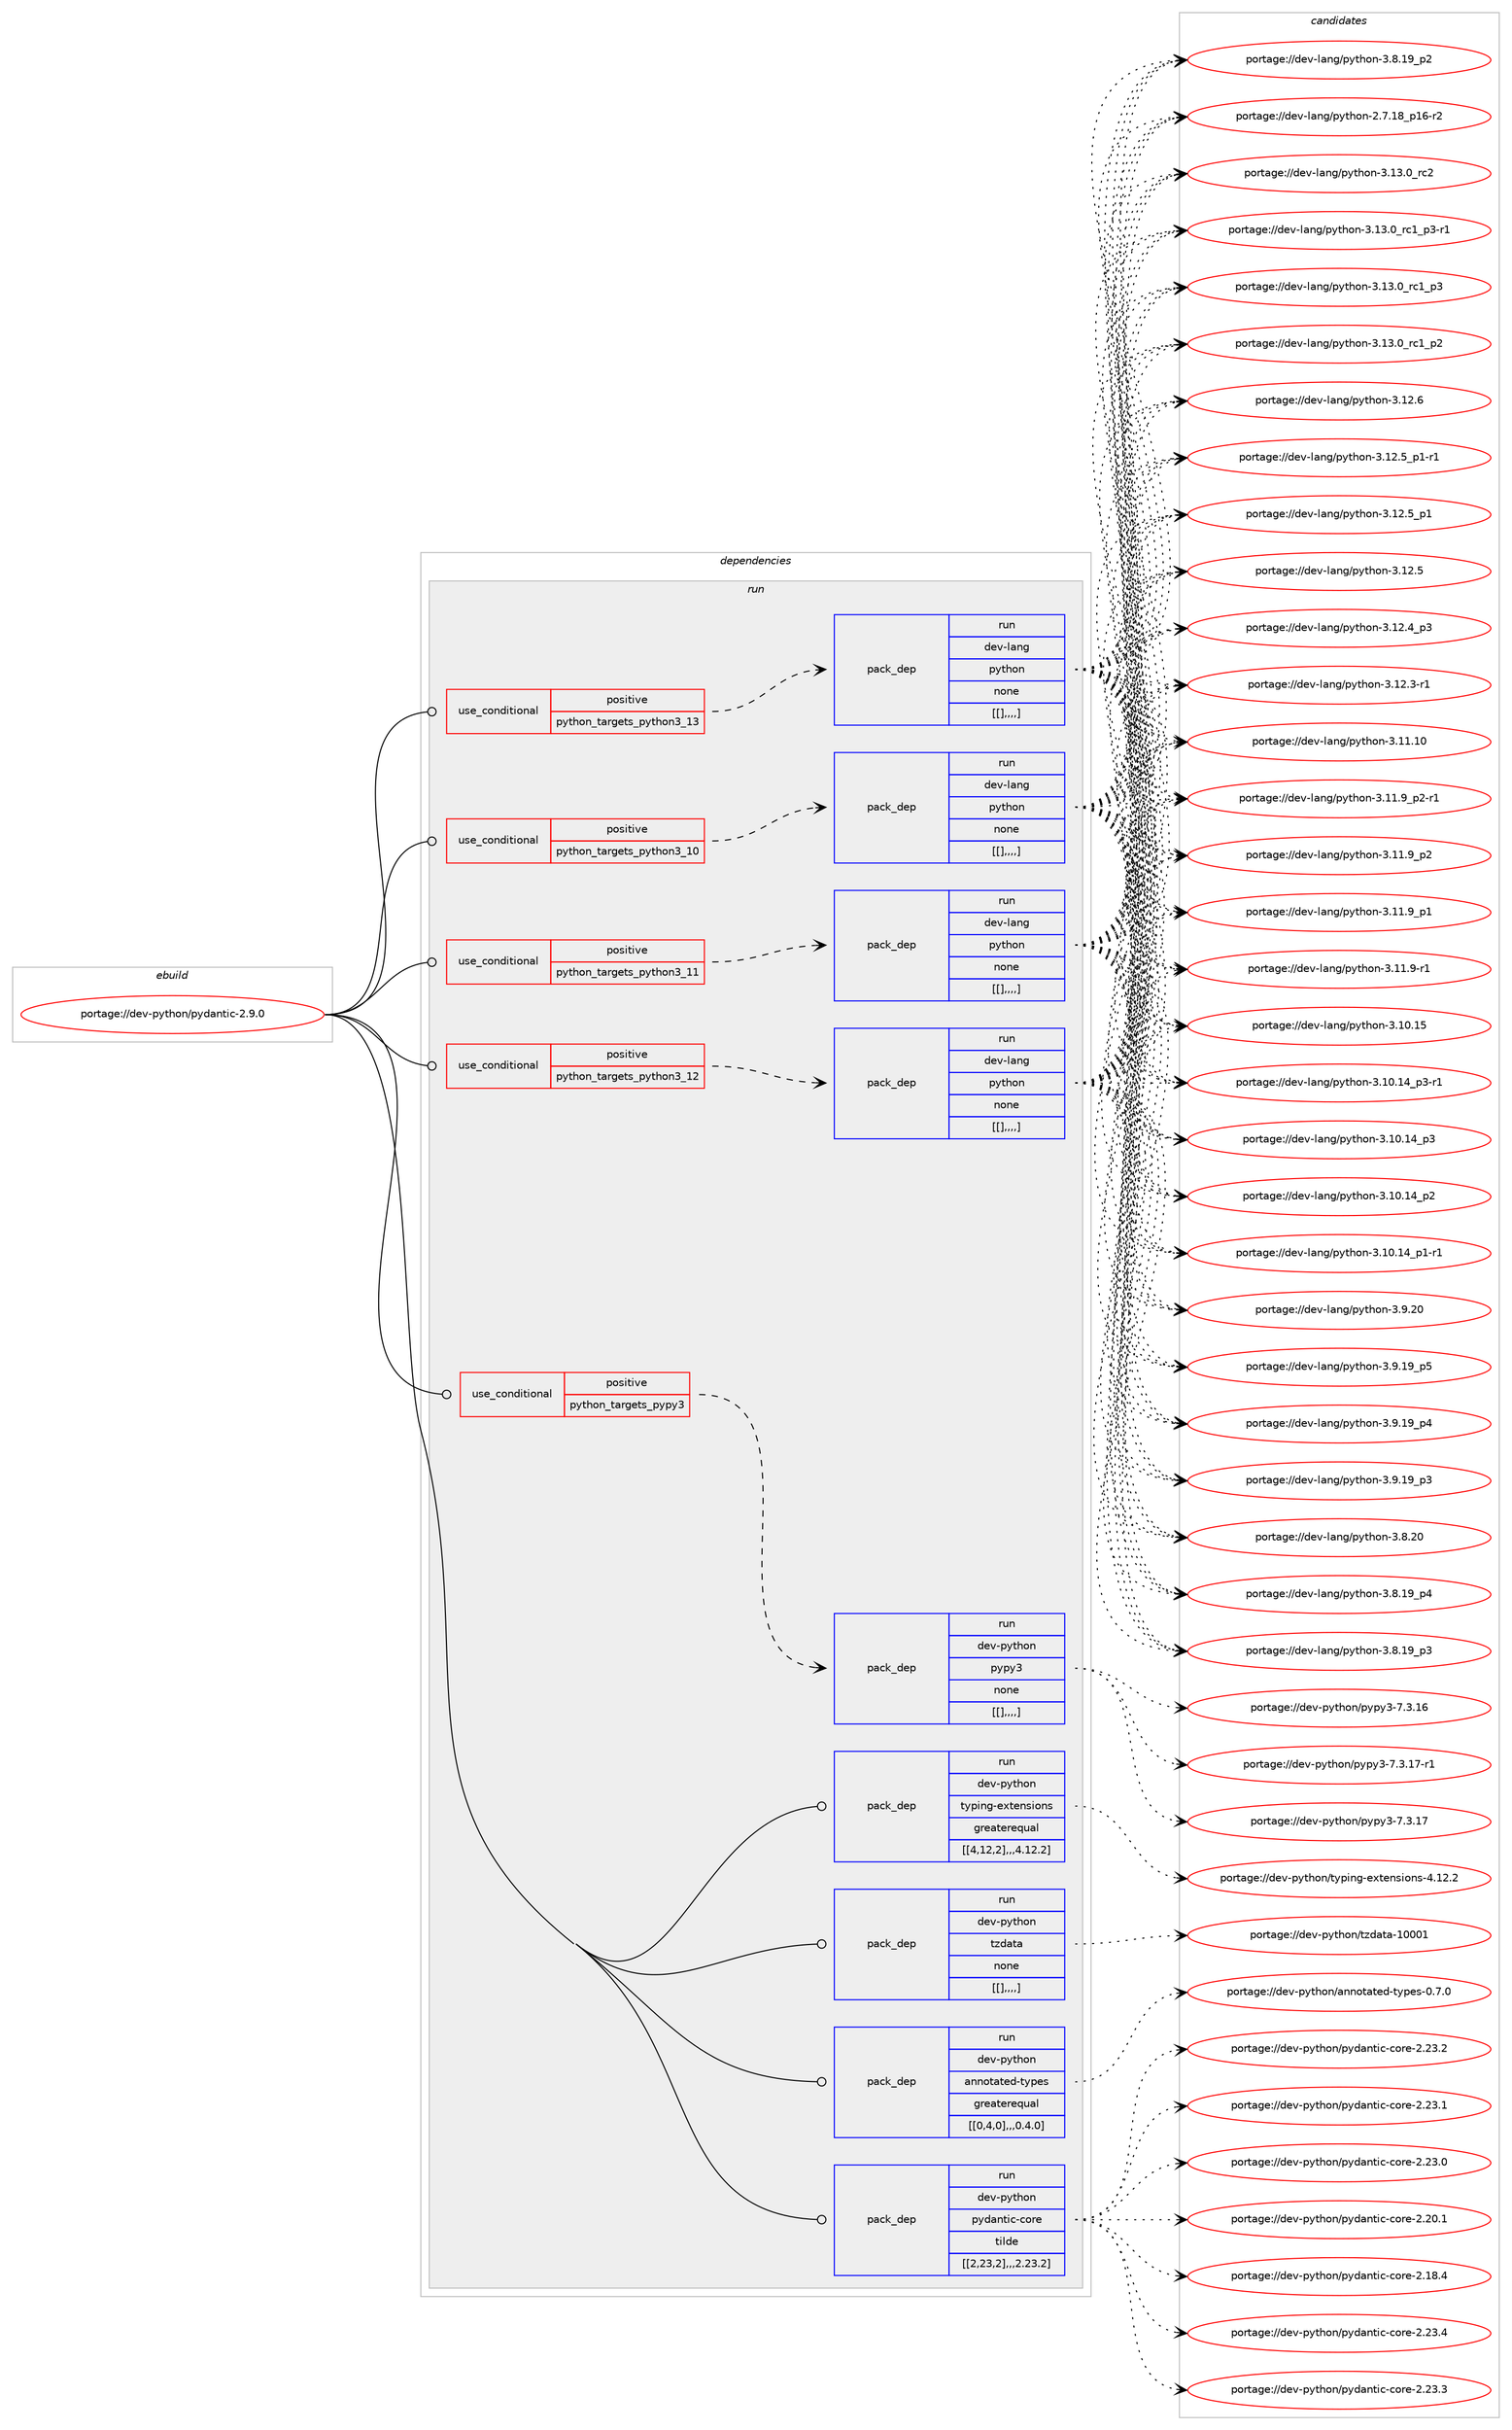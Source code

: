 digraph prolog {

# *************
# Graph options
# *************

newrank=true;
concentrate=true;
compound=true;
graph [rankdir=LR,fontname=Helvetica,fontsize=10,ranksep=1.5];#, ranksep=2.5, nodesep=0.2];
edge  [arrowhead=vee];
node  [fontname=Helvetica,fontsize=10];

# **********
# The ebuild
# **********

subgraph cluster_leftcol {
color=gray;
label=<<i>ebuild</i>>;
id [label="portage://dev-python/pydantic-2.9.0", color=red, width=4, href="../dev-python/pydantic-2.9.0.svg"];
}

# ****************
# The dependencies
# ****************

subgraph cluster_midcol {
color=gray;
label=<<i>dependencies</i>>;
subgraph cluster_compile {
fillcolor="#eeeeee";
style=filled;
label=<<i>compile</i>>;
}
subgraph cluster_compileandrun {
fillcolor="#eeeeee";
style=filled;
label=<<i>compile and run</i>>;
}
subgraph cluster_run {
fillcolor="#eeeeee";
style=filled;
label=<<i>run</i>>;
subgraph cond37562 {
dependency157698 [label=<<TABLE BORDER="0" CELLBORDER="1" CELLSPACING="0" CELLPADDING="4"><TR><TD ROWSPAN="3" CELLPADDING="10">use_conditional</TD></TR><TR><TD>positive</TD></TR><TR><TD>python_targets_pypy3</TD></TR></TABLE>>, shape=none, color=red];
subgraph pack118916 {
dependency157699 [label=<<TABLE BORDER="0" CELLBORDER="1" CELLSPACING="0" CELLPADDING="4" WIDTH="220"><TR><TD ROWSPAN="6" CELLPADDING="30">pack_dep</TD></TR><TR><TD WIDTH="110">run</TD></TR><TR><TD>dev-python</TD></TR><TR><TD>pypy3</TD></TR><TR><TD>none</TD></TR><TR><TD>[[],,,,]</TD></TR></TABLE>>, shape=none, color=blue];
}
dependency157698:e -> dependency157699:w [weight=20,style="dashed",arrowhead="vee"];
}
id:e -> dependency157698:w [weight=20,style="solid",arrowhead="odot"];
subgraph cond37563 {
dependency157700 [label=<<TABLE BORDER="0" CELLBORDER="1" CELLSPACING="0" CELLPADDING="4"><TR><TD ROWSPAN="3" CELLPADDING="10">use_conditional</TD></TR><TR><TD>positive</TD></TR><TR><TD>python_targets_python3_10</TD></TR></TABLE>>, shape=none, color=red];
subgraph pack118917 {
dependency157701 [label=<<TABLE BORDER="0" CELLBORDER="1" CELLSPACING="0" CELLPADDING="4" WIDTH="220"><TR><TD ROWSPAN="6" CELLPADDING="30">pack_dep</TD></TR><TR><TD WIDTH="110">run</TD></TR><TR><TD>dev-lang</TD></TR><TR><TD>python</TD></TR><TR><TD>none</TD></TR><TR><TD>[[],,,,]</TD></TR></TABLE>>, shape=none, color=blue];
}
dependency157700:e -> dependency157701:w [weight=20,style="dashed",arrowhead="vee"];
}
id:e -> dependency157700:w [weight=20,style="solid",arrowhead="odot"];
subgraph cond37564 {
dependency157702 [label=<<TABLE BORDER="0" CELLBORDER="1" CELLSPACING="0" CELLPADDING="4"><TR><TD ROWSPAN="3" CELLPADDING="10">use_conditional</TD></TR><TR><TD>positive</TD></TR><TR><TD>python_targets_python3_11</TD></TR></TABLE>>, shape=none, color=red];
subgraph pack118918 {
dependency157703 [label=<<TABLE BORDER="0" CELLBORDER="1" CELLSPACING="0" CELLPADDING="4" WIDTH="220"><TR><TD ROWSPAN="6" CELLPADDING="30">pack_dep</TD></TR><TR><TD WIDTH="110">run</TD></TR><TR><TD>dev-lang</TD></TR><TR><TD>python</TD></TR><TR><TD>none</TD></TR><TR><TD>[[],,,,]</TD></TR></TABLE>>, shape=none, color=blue];
}
dependency157702:e -> dependency157703:w [weight=20,style="dashed",arrowhead="vee"];
}
id:e -> dependency157702:w [weight=20,style="solid",arrowhead="odot"];
subgraph cond37565 {
dependency157704 [label=<<TABLE BORDER="0" CELLBORDER="1" CELLSPACING="0" CELLPADDING="4"><TR><TD ROWSPAN="3" CELLPADDING="10">use_conditional</TD></TR><TR><TD>positive</TD></TR><TR><TD>python_targets_python3_12</TD></TR></TABLE>>, shape=none, color=red];
subgraph pack118919 {
dependency157705 [label=<<TABLE BORDER="0" CELLBORDER="1" CELLSPACING="0" CELLPADDING="4" WIDTH="220"><TR><TD ROWSPAN="6" CELLPADDING="30">pack_dep</TD></TR><TR><TD WIDTH="110">run</TD></TR><TR><TD>dev-lang</TD></TR><TR><TD>python</TD></TR><TR><TD>none</TD></TR><TR><TD>[[],,,,]</TD></TR></TABLE>>, shape=none, color=blue];
}
dependency157704:e -> dependency157705:w [weight=20,style="dashed",arrowhead="vee"];
}
id:e -> dependency157704:w [weight=20,style="solid",arrowhead="odot"];
subgraph cond37566 {
dependency157706 [label=<<TABLE BORDER="0" CELLBORDER="1" CELLSPACING="0" CELLPADDING="4"><TR><TD ROWSPAN="3" CELLPADDING="10">use_conditional</TD></TR><TR><TD>positive</TD></TR><TR><TD>python_targets_python3_13</TD></TR></TABLE>>, shape=none, color=red];
subgraph pack118920 {
dependency157707 [label=<<TABLE BORDER="0" CELLBORDER="1" CELLSPACING="0" CELLPADDING="4" WIDTH="220"><TR><TD ROWSPAN="6" CELLPADDING="30">pack_dep</TD></TR><TR><TD WIDTH="110">run</TD></TR><TR><TD>dev-lang</TD></TR><TR><TD>python</TD></TR><TR><TD>none</TD></TR><TR><TD>[[],,,,]</TD></TR></TABLE>>, shape=none, color=blue];
}
dependency157706:e -> dependency157707:w [weight=20,style="dashed",arrowhead="vee"];
}
id:e -> dependency157706:w [weight=20,style="solid",arrowhead="odot"];
subgraph pack118921 {
dependency157708 [label=<<TABLE BORDER="0" CELLBORDER="1" CELLSPACING="0" CELLPADDING="4" WIDTH="220"><TR><TD ROWSPAN="6" CELLPADDING="30">pack_dep</TD></TR><TR><TD WIDTH="110">run</TD></TR><TR><TD>dev-python</TD></TR><TR><TD>annotated-types</TD></TR><TR><TD>greaterequal</TD></TR><TR><TD>[[0,4,0],,,0.4.0]</TD></TR></TABLE>>, shape=none, color=blue];
}
id:e -> dependency157708:w [weight=20,style="solid",arrowhead="odot"];
subgraph pack118922 {
dependency157709 [label=<<TABLE BORDER="0" CELLBORDER="1" CELLSPACING="0" CELLPADDING="4" WIDTH="220"><TR><TD ROWSPAN="6" CELLPADDING="30">pack_dep</TD></TR><TR><TD WIDTH="110">run</TD></TR><TR><TD>dev-python</TD></TR><TR><TD>pydantic-core</TD></TR><TR><TD>tilde</TD></TR><TR><TD>[[2,23,2],,,2.23.2]</TD></TR></TABLE>>, shape=none, color=blue];
}
id:e -> dependency157709:w [weight=20,style="solid",arrowhead="odot"];
subgraph pack118923 {
dependency157710 [label=<<TABLE BORDER="0" CELLBORDER="1" CELLSPACING="0" CELLPADDING="4" WIDTH="220"><TR><TD ROWSPAN="6" CELLPADDING="30">pack_dep</TD></TR><TR><TD WIDTH="110">run</TD></TR><TR><TD>dev-python</TD></TR><TR><TD>typing-extensions</TD></TR><TR><TD>greaterequal</TD></TR><TR><TD>[[4,12,2],,,4.12.2]</TD></TR></TABLE>>, shape=none, color=blue];
}
id:e -> dependency157710:w [weight=20,style="solid",arrowhead="odot"];
subgraph pack118924 {
dependency157711 [label=<<TABLE BORDER="0" CELLBORDER="1" CELLSPACING="0" CELLPADDING="4" WIDTH="220"><TR><TD ROWSPAN="6" CELLPADDING="30">pack_dep</TD></TR><TR><TD WIDTH="110">run</TD></TR><TR><TD>dev-python</TD></TR><TR><TD>tzdata</TD></TR><TR><TD>none</TD></TR><TR><TD>[[],,,,]</TD></TR></TABLE>>, shape=none, color=blue];
}
id:e -> dependency157711:w [weight=20,style="solid",arrowhead="odot"];
}
}

# **************
# The candidates
# **************

subgraph cluster_choices {
rank=same;
color=gray;
label=<<i>candidates</i>>;

subgraph choice118916 {
color=black;
nodesep=1;
choice100101118451121211161041111104711212111212151455546514649554511449 [label="portage://dev-python/pypy3-7.3.17-r1", color=red, width=4,href="../dev-python/pypy3-7.3.17-r1.svg"];
choice10010111845112121116104111110471121211121215145554651464955 [label="portage://dev-python/pypy3-7.3.17", color=red, width=4,href="../dev-python/pypy3-7.3.17.svg"];
choice10010111845112121116104111110471121211121215145554651464954 [label="portage://dev-python/pypy3-7.3.16", color=red, width=4,href="../dev-python/pypy3-7.3.16.svg"];
dependency157699:e -> choice100101118451121211161041111104711212111212151455546514649554511449:w [style=dotted,weight="100"];
dependency157699:e -> choice10010111845112121116104111110471121211121215145554651464955:w [style=dotted,weight="100"];
dependency157699:e -> choice10010111845112121116104111110471121211121215145554651464954:w [style=dotted,weight="100"];
}
subgraph choice118917 {
color=black;
nodesep=1;
choice10010111845108971101034711212111610411111045514649514648951149950 [label="portage://dev-lang/python-3.13.0_rc2", color=red, width=4,href="../dev-lang/python-3.13.0_rc2.svg"];
choice1001011184510897110103471121211161041111104551464951464895114994995112514511449 [label="portage://dev-lang/python-3.13.0_rc1_p3-r1", color=red, width=4,href="../dev-lang/python-3.13.0_rc1_p3-r1.svg"];
choice100101118451089711010347112121116104111110455146495146489511499499511251 [label="portage://dev-lang/python-3.13.0_rc1_p3", color=red, width=4,href="../dev-lang/python-3.13.0_rc1_p3.svg"];
choice100101118451089711010347112121116104111110455146495146489511499499511250 [label="portage://dev-lang/python-3.13.0_rc1_p2", color=red, width=4,href="../dev-lang/python-3.13.0_rc1_p2.svg"];
choice10010111845108971101034711212111610411111045514649504654 [label="portage://dev-lang/python-3.12.6", color=red, width=4,href="../dev-lang/python-3.12.6.svg"];
choice1001011184510897110103471121211161041111104551464950465395112494511449 [label="portage://dev-lang/python-3.12.5_p1-r1", color=red, width=4,href="../dev-lang/python-3.12.5_p1-r1.svg"];
choice100101118451089711010347112121116104111110455146495046539511249 [label="portage://dev-lang/python-3.12.5_p1", color=red, width=4,href="../dev-lang/python-3.12.5_p1.svg"];
choice10010111845108971101034711212111610411111045514649504653 [label="portage://dev-lang/python-3.12.5", color=red, width=4,href="../dev-lang/python-3.12.5.svg"];
choice100101118451089711010347112121116104111110455146495046529511251 [label="portage://dev-lang/python-3.12.4_p3", color=red, width=4,href="../dev-lang/python-3.12.4_p3.svg"];
choice100101118451089711010347112121116104111110455146495046514511449 [label="portage://dev-lang/python-3.12.3-r1", color=red, width=4,href="../dev-lang/python-3.12.3-r1.svg"];
choice1001011184510897110103471121211161041111104551464949464948 [label="portage://dev-lang/python-3.11.10", color=red, width=4,href="../dev-lang/python-3.11.10.svg"];
choice1001011184510897110103471121211161041111104551464949465795112504511449 [label="portage://dev-lang/python-3.11.9_p2-r1", color=red, width=4,href="../dev-lang/python-3.11.9_p2-r1.svg"];
choice100101118451089711010347112121116104111110455146494946579511250 [label="portage://dev-lang/python-3.11.9_p2", color=red, width=4,href="../dev-lang/python-3.11.9_p2.svg"];
choice100101118451089711010347112121116104111110455146494946579511249 [label="portage://dev-lang/python-3.11.9_p1", color=red, width=4,href="../dev-lang/python-3.11.9_p1.svg"];
choice100101118451089711010347112121116104111110455146494946574511449 [label="portage://dev-lang/python-3.11.9-r1", color=red, width=4,href="../dev-lang/python-3.11.9-r1.svg"];
choice1001011184510897110103471121211161041111104551464948464953 [label="portage://dev-lang/python-3.10.15", color=red, width=4,href="../dev-lang/python-3.10.15.svg"];
choice100101118451089711010347112121116104111110455146494846495295112514511449 [label="portage://dev-lang/python-3.10.14_p3-r1", color=red, width=4,href="../dev-lang/python-3.10.14_p3-r1.svg"];
choice10010111845108971101034711212111610411111045514649484649529511251 [label="portage://dev-lang/python-3.10.14_p3", color=red, width=4,href="../dev-lang/python-3.10.14_p3.svg"];
choice10010111845108971101034711212111610411111045514649484649529511250 [label="portage://dev-lang/python-3.10.14_p2", color=red, width=4,href="../dev-lang/python-3.10.14_p2.svg"];
choice100101118451089711010347112121116104111110455146494846495295112494511449 [label="portage://dev-lang/python-3.10.14_p1-r1", color=red, width=4,href="../dev-lang/python-3.10.14_p1-r1.svg"];
choice10010111845108971101034711212111610411111045514657465048 [label="portage://dev-lang/python-3.9.20", color=red, width=4,href="../dev-lang/python-3.9.20.svg"];
choice100101118451089711010347112121116104111110455146574649579511253 [label="portage://dev-lang/python-3.9.19_p5", color=red, width=4,href="../dev-lang/python-3.9.19_p5.svg"];
choice100101118451089711010347112121116104111110455146574649579511252 [label="portage://dev-lang/python-3.9.19_p4", color=red, width=4,href="../dev-lang/python-3.9.19_p4.svg"];
choice100101118451089711010347112121116104111110455146574649579511251 [label="portage://dev-lang/python-3.9.19_p3", color=red, width=4,href="../dev-lang/python-3.9.19_p3.svg"];
choice10010111845108971101034711212111610411111045514656465048 [label="portage://dev-lang/python-3.8.20", color=red, width=4,href="../dev-lang/python-3.8.20.svg"];
choice100101118451089711010347112121116104111110455146564649579511252 [label="portage://dev-lang/python-3.8.19_p4", color=red, width=4,href="../dev-lang/python-3.8.19_p4.svg"];
choice100101118451089711010347112121116104111110455146564649579511251 [label="portage://dev-lang/python-3.8.19_p3", color=red, width=4,href="../dev-lang/python-3.8.19_p3.svg"];
choice100101118451089711010347112121116104111110455146564649579511250 [label="portage://dev-lang/python-3.8.19_p2", color=red, width=4,href="../dev-lang/python-3.8.19_p2.svg"];
choice100101118451089711010347112121116104111110455046554649569511249544511450 [label="portage://dev-lang/python-2.7.18_p16-r2", color=red, width=4,href="../dev-lang/python-2.7.18_p16-r2.svg"];
dependency157701:e -> choice10010111845108971101034711212111610411111045514649514648951149950:w [style=dotted,weight="100"];
dependency157701:e -> choice1001011184510897110103471121211161041111104551464951464895114994995112514511449:w [style=dotted,weight="100"];
dependency157701:e -> choice100101118451089711010347112121116104111110455146495146489511499499511251:w [style=dotted,weight="100"];
dependency157701:e -> choice100101118451089711010347112121116104111110455146495146489511499499511250:w [style=dotted,weight="100"];
dependency157701:e -> choice10010111845108971101034711212111610411111045514649504654:w [style=dotted,weight="100"];
dependency157701:e -> choice1001011184510897110103471121211161041111104551464950465395112494511449:w [style=dotted,weight="100"];
dependency157701:e -> choice100101118451089711010347112121116104111110455146495046539511249:w [style=dotted,weight="100"];
dependency157701:e -> choice10010111845108971101034711212111610411111045514649504653:w [style=dotted,weight="100"];
dependency157701:e -> choice100101118451089711010347112121116104111110455146495046529511251:w [style=dotted,weight="100"];
dependency157701:e -> choice100101118451089711010347112121116104111110455146495046514511449:w [style=dotted,weight="100"];
dependency157701:e -> choice1001011184510897110103471121211161041111104551464949464948:w [style=dotted,weight="100"];
dependency157701:e -> choice1001011184510897110103471121211161041111104551464949465795112504511449:w [style=dotted,weight="100"];
dependency157701:e -> choice100101118451089711010347112121116104111110455146494946579511250:w [style=dotted,weight="100"];
dependency157701:e -> choice100101118451089711010347112121116104111110455146494946579511249:w [style=dotted,weight="100"];
dependency157701:e -> choice100101118451089711010347112121116104111110455146494946574511449:w [style=dotted,weight="100"];
dependency157701:e -> choice1001011184510897110103471121211161041111104551464948464953:w [style=dotted,weight="100"];
dependency157701:e -> choice100101118451089711010347112121116104111110455146494846495295112514511449:w [style=dotted,weight="100"];
dependency157701:e -> choice10010111845108971101034711212111610411111045514649484649529511251:w [style=dotted,weight="100"];
dependency157701:e -> choice10010111845108971101034711212111610411111045514649484649529511250:w [style=dotted,weight="100"];
dependency157701:e -> choice100101118451089711010347112121116104111110455146494846495295112494511449:w [style=dotted,weight="100"];
dependency157701:e -> choice10010111845108971101034711212111610411111045514657465048:w [style=dotted,weight="100"];
dependency157701:e -> choice100101118451089711010347112121116104111110455146574649579511253:w [style=dotted,weight="100"];
dependency157701:e -> choice100101118451089711010347112121116104111110455146574649579511252:w [style=dotted,weight="100"];
dependency157701:e -> choice100101118451089711010347112121116104111110455146574649579511251:w [style=dotted,weight="100"];
dependency157701:e -> choice10010111845108971101034711212111610411111045514656465048:w [style=dotted,weight="100"];
dependency157701:e -> choice100101118451089711010347112121116104111110455146564649579511252:w [style=dotted,weight="100"];
dependency157701:e -> choice100101118451089711010347112121116104111110455146564649579511251:w [style=dotted,weight="100"];
dependency157701:e -> choice100101118451089711010347112121116104111110455146564649579511250:w [style=dotted,weight="100"];
dependency157701:e -> choice100101118451089711010347112121116104111110455046554649569511249544511450:w [style=dotted,weight="100"];
}
subgraph choice118918 {
color=black;
nodesep=1;
choice10010111845108971101034711212111610411111045514649514648951149950 [label="portage://dev-lang/python-3.13.0_rc2", color=red, width=4,href="../dev-lang/python-3.13.0_rc2.svg"];
choice1001011184510897110103471121211161041111104551464951464895114994995112514511449 [label="portage://dev-lang/python-3.13.0_rc1_p3-r1", color=red, width=4,href="../dev-lang/python-3.13.0_rc1_p3-r1.svg"];
choice100101118451089711010347112121116104111110455146495146489511499499511251 [label="portage://dev-lang/python-3.13.0_rc1_p3", color=red, width=4,href="../dev-lang/python-3.13.0_rc1_p3.svg"];
choice100101118451089711010347112121116104111110455146495146489511499499511250 [label="portage://dev-lang/python-3.13.0_rc1_p2", color=red, width=4,href="../dev-lang/python-3.13.0_rc1_p2.svg"];
choice10010111845108971101034711212111610411111045514649504654 [label="portage://dev-lang/python-3.12.6", color=red, width=4,href="../dev-lang/python-3.12.6.svg"];
choice1001011184510897110103471121211161041111104551464950465395112494511449 [label="portage://dev-lang/python-3.12.5_p1-r1", color=red, width=4,href="../dev-lang/python-3.12.5_p1-r1.svg"];
choice100101118451089711010347112121116104111110455146495046539511249 [label="portage://dev-lang/python-3.12.5_p1", color=red, width=4,href="../dev-lang/python-3.12.5_p1.svg"];
choice10010111845108971101034711212111610411111045514649504653 [label="portage://dev-lang/python-3.12.5", color=red, width=4,href="../dev-lang/python-3.12.5.svg"];
choice100101118451089711010347112121116104111110455146495046529511251 [label="portage://dev-lang/python-3.12.4_p3", color=red, width=4,href="../dev-lang/python-3.12.4_p3.svg"];
choice100101118451089711010347112121116104111110455146495046514511449 [label="portage://dev-lang/python-3.12.3-r1", color=red, width=4,href="../dev-lang/python-3.12.3-r1.svg"];
choice1001011184510897110103471121211161041111104551464949464948 [label="portage://dev-lang/python-3.11.10", color=red, width=4,href="../dev-lang/python-3.11.10.svg"];
choice1001011184510897110103471121211161041111104551464949465795112504511449 [label="portage://dev-lang/python-3.11.9_p2-r1", color=red, width=4,href="../dev-lang/python-3.11.9_p2-r1.svg"];
choice100101118451089711010347112121116104111110455146494946579511250 [label="portage://dev-lang/python-3.11.9_p2", color=red, width=4,href="../dev-lang/python-3.11.9_p2.svg"];
choice100101118451089711010347112121116104111110455146494946579511249 [label="portage://dev-lang/python-3.11.9_p1", color=red, width=4,href="../dev-lang/python-3.11.9_p1.svg"];
choice100101118451089711010347112121116104111110455146494946574511449 [label="portage://dev-lang/python-3.11.9-r1", color=red, width=4,href="../dev-lang/python-3.11.9-r1.svg"];
choice1001011184510897110103471121211161041111104551464948464953 [label="portage://dev-lang/python-3.10.15", color=red, width=4,href="../dev-lang/python-3.10.15.svg"];
choice100101118451089711010347112121116104111110455146494846495295112514511449 [label="portage://dev-lang/python-3.10.14_p3-r1", color=red, width=4,href="../dev-lang/python-3.10.14_p3-r1.svg"];
choice10010111845108971101034711212111610411111045514649484649529511251 [label="portage://dev-lang/python-3.10.14_p3", color=red, width=4,href="../dev-lang/python-3.10.14_p3.svg"];
choice10010111845108971101034711212111610411111045514649484649529511250 [label="portage://dev-lang/python-3.10.14_p2", color=red, width=4,href="../dev-lang/python-3.10.14_p2.svg"];
choice100101118451089711010347112121116104111110455146494846495295112494511449 [label="portage://dev-lang/python-3.10.14_p1-r1", color=red, width=4,href="../dev-lang/python-3.10.14_p1-r1.svg"];
choice10010111845108971101034711212111610411111045514657465048 [label="portage://dev-lang/python-3.9.20", color=red, width=4,href="../dev-lang/python-3.9.20.svg"];
choice100101118451089711010347112121116104111110455146574649579511253 [label="portage://dev-lang/python-3.9.19_p5", color=red, width=4,href="../dev-lang/python-3.9.19_p5.svg"];
choice100101118451089711010347112121116104111110455146574649579511252 [label="portage://dev-lang/python-3.9.19_p4", color=red, width=4,href="../dev-lang/python-3.9.19_p4.svg"];
choice100101118451089711010347112121116104111110455146574649579511251 [label="portage://dev-lang/python-3.9.19_p3", color=red, width=4,href="../dev-lang/python-3.9.19_p3.svg"];
choice10010111845108971101034711212111610411111045514656465048 [label="portage://dev-lang/python-3.8.20", color=red, width=4,href="../dev-lang/python-3.8.20.svg"];
choice100101118451089711010347112121116104111110455146564649579511252 [label="portage://dev-lang/python-3.8.19_p4", color=red, width=4,href="../dev-lang/python-3.8.19_p4.svg"];
choice100101118451089711010347112121116104111110455146564649579511251 [label="portage://dev-lang/python-3.8.19_p3", color=red, width=4,href="../dev-lang/python-3.8.19_p3.svg"];
choice100101118451089711010347112121116104111110455146564649579511250 [label="portage://dev-lang/python-3.8.19_p2", color=red, width=4,href="../dev-lang/python-3.8.19_p2.svg"];
choice100101118451089711010347112121116104111110455046554649569511249544511450 [label="portage://dev-lang/python-2.7.18_p16-r2", color=red, width=4,href="../dev-lang/python-2.7.18_p16-r2.svg"];
dependency157703:e -> choice10010111845108971101034711212111610411111045514649514648951149950:w [style=dotted,weight="100"];
dependency157703:e -> choice1001011184510897110103471121211161041111104551464951464895114994995112514511449:w [style=dotted,weight="100"];
dependency157703:e -> choice100101118451089711010347112121116104111110455146495146489511499499511251:w [style=dotted,weight="100"];
dependency157703:e -> choice100101118451089711010347112121116104111110455146495146489511499499511250:w [style=dotted,weight="100"];
dependency157703:e -> choice10010111845108971101034711212111610411111045514649504654:w [style=dotted,weight="100"];
dependency157703:e -> choice1001011184510897110103471121211161041111104551464950465395112494511449:w [style=dotted,weight="100"];
dependency157703:e -> choice100101118451089711010347112121116104111110455146495046539511249:w [style=dotted,weight="100"];
dependency157703:e -> choice10010111845108971101034711212111610411111045514649504653:w [style=dotted,weight="100"];
dependency157703:e -> choice100101118451089711010347112121116104111110455146495046529511251:w [style=dotted,weight="100"];
dependency157703:e -> choice100101118451089711010347112121116104111110455146495046514511449:w [style=dotted,weight="100"];
dependency157703:e -> choice1001011184510897110103471121211161041111104551464949464948:w [style=dotted,weight="100"];
dependency157703:e -> choice1001011184510897110103471121211161041111104551464949465795112504511449:w [style=dotted,weight="100"];
dependency157703:e -> choice100101118451089711010347112121116104111110455146494946579511250:w [style=dotted,weight="100"];
dependency157703:e -> choice100101118451089711010347112121116104111110455146494946579511249:w [style=dotted,weight="100"];
dependency157703:e -> choice100101118451089711010347112121116104111110455146494946574511449:w [style=dotted,weight="100"];
dependency157703:e -> choice1001011184510897110103471121211161041111104551464948464953:w [style=dotted,weight="100"];
dependency157703:e -> choice100101118451089711010347112121116104111110455146494846495295112514511449:w [style=dotted,weight="100"];
dependency157703:e -> choice10010111845108971101034711212111610411111045514649484649529511251:w [style=dotted,weight="100"];
dependency157703:e -> choice10010111845108971101034711212111610411111045514649484649529511250:w [style=dotted,weight="100"];
dependency157703:e -> choice100101118451089711010347112121116104111110455146494846495295112494511449:w [style=dotted,weight="100"];
dependency157703:e -> choice10010111845108971101034711212111610411111045514657465048:w [style=dotted,weight="100"];
dependency157703:e -> choice100101118451089711010347112121116104111110455146574649579511253:w [style=dotted,weight="100"];
dependency157703:e -> choice100101118451089711010347112121116104111110455146574649579511252:w [style=dotted,weight="100"];
dependency157703:e -> choice100101118451089711010347112121116104111110455146574649579511251:w [style=dotted,weight="100"];
dependency157703:e -> choice10010111845108971101034711212111610411111045514656465048:w [style=dotted,weight="100"];
dependency157703:e -> choice100101118451089711010347112121116104111110455146564649579511252:w [style=dotted,weight="100"];
dependency157703:e -> choice100101118451089711010347112121116104111110455146564649579511251:w [style=dotted,weight="100"];
dependency157703:e -> choice100101118451089711010347112121116104111110455146564649579511250:w [style=dotted,weight="100"];
dependency157703:e -> choice100101118451089711010347112121116104111110455046554649569511249544511450:w [style=dotted,weight="100"];
}
subgraph choice118919 {
color=black;
nodesep=1;
choice10010111845108971101034711212111610411111045514649514648951149950 [label="portage://dev-lang/python-3.13.0_rc2", color=red, width=4,href="../dev-lang/python-3.13.0_rc2.svg"];
choice1001011184510897110103471121211161041111104551464951464895114994995112514511449 [label="portage://dev-lang/python-3.13.0_rc1_p3-r1", color=red, width=4,href="../dev-lang/python-3.13.0_rc1_p3-r1.svg"];
choice100101118451089711010347112121116104111110455146495146489511499499511251 [label="portage://dev-lang/python-3.13.0_rc1_p3", color=red, width=4,href="../dev-lang/python-3.13.0_rc1_p3.svg"];
choice100101118451089711010347112121116104111110455146495146489511499499511250 [label="portage://dev-lang/python-3.13.0_rc1_p2", color=red, width=4,href="../dev-lang/python-3.13.0_rc1_p2.svg"];
choice10010111845108971101034711212111610411111045514649504654 [label="portage://dev-lang/python-3.12.6", color=red, width=4,href="../dev-lang/python-3.12.6.svg"];
choice1001011184510897110103471121211161041111104551464950465395112494511449 [label="portage://dev-lang/python-3.12.5_p1-r1", color=red, width=4,href="../dev-lang/python-3.12.5_p1-r1.svg"];
choice100101118451089711010347112121116104111110455146495046539511249 [label="portage://dev-lang/python-3.12.5_p1", color=red, width=4,href="../dev-lang/python-3.12.5_p1.svg"];
choice10010111845108971101034711212111610411111045514649504653 [label="portage://dev-lang/python-3.12.5", color=red, width=4,href="../dev-lang/python-3.12.5.svg"];
choice100101118451089711010347112121116104111110455146495046529511251 [label="portage://dev-lang/python-3.12.4_p3", color=red, width=4,href="../dev-lang/python-3.12.4_p3.svg"];
choice100101118451089711010347112121116104111110455146495046514511449 [label="portage://dev-lang/python-3.12.3-r1", color=red, width=4,href="../dev-lang/python-3.12.3-r1.svg"];
choice1001011184510897110103471121211161041111104551464949464948 [label="portage://dev-lang/python-3.11.10", color=red, width=4,href="../dev-lang/python-3.11.10.svg"];
choice1001011184510897110103471121211161041111104551464949465795112504511449 [label="portage://dev-lang/python-3.11.9_p2-r1", color=red, width=4,href="../dev-lang/python-3.11.9_p2-r1.svg"];
choice100101118451089711010347112121116104111110455146494946579511250 [label="portage://dev-lang/python-3.11.9_p2", color=red, width=4,href="../dev-lang/python-3.11.9_p2.svg"];
choice100101118451089711010347112121116104111110455146494946579511249 [label="portage://dev-lang/python-3.11.9_p1", color=red, width=4,href="../dev-lang/python-3.11.9_p1.svg"];
choice100101118451089711010347112121116104111110455146494946574511449 [label="portage://dev-lang/python-3.11.9-r1", color=red, width=4,href="../dev-lang/python-3.11.9-r1.svg"];
choice1001011184510897110103471121211161041111104551464948464953 [label="portage://dev-lang/python-3.10.15", color=red, width=4,href="../dev-lang/python-3.10.15.svg"];
choice100101118451089711010347112121116104111110455146494846495295112514511449 [label="portage://dev-lang/python-3.10.14_p3-r1", color=red, width=4,href="../dev-lang/python-3.10.14_p3-r1.svg"];
choice10010111845108971101034711212111610411111045514649484649529511251 [label="portage://dev-lang/python-3.10.14_p3", color=red, width=4,href="../dev-lang/python-3.10.14_p3.svg"];
choice10010111845108971101034711212111610411111045514649484649529511250 [label="portage://dev-lang/python-3.10.14_p2", color=red, width=4,href="../dev-lang/python-3.10.14_p2.svg"];
choice100101118451089711010347112121116104111110455146494846495295112494511449 [label="portage://dev-lang/python-3.10.14_p1-r1", color=red, width=4,href="../dev-lang/python-3.10.14_p1-r1.svg"];
choice10010111845108971101034711212111610411111045514657465048 [label="portage://dev-lang/python-3.9.20", color=red, width=4,href="../dev-lang/python-3.9.20.svg"];
choice100101118451089711010347112121116104111110455146574649579511253 [label="portage://dev-lang/python-3.9.19_p5", color=red, width=4,href="../dev-lang/python-3.9.19_p5.svg"];
choice100101118451089711010347112121116104111110455146574649579511252 [label="portage://dev-lang/python-3.9.19_p4", color=red, width=4,href="../dev-lang/python-3.9.19_p4.svg"];
choice100101118451089711010347112121116104111110455146574649579511251 [label="portage://dev-lang/python-3.9.19_p3", color=red, width=4,href="../dev-lang/python-3.9.19_p3.svg"];
choice10010111845108971101034711212111610411111045514656465048 [label="portage://dev-lang/python-3.8.20", color=red, width=4,href="../dev-lang/python-3.8.20.svg"];
choice100101118451089711010347112121116104111110455146564649579511252 [label="portage://dev-lang/python-3.8.19_p4", color=red, width=4,href="../dev-lang/python-3.8.19_p4.svg"];
choice100101118451089711010347112121116104111110455146564649579511251 [label="portage://dev-lang/python-3.8.19_p3", color=red, width=4,href="../dev-lang/python-3.8.19_p3.svg"];
choice100101118451089711010347112121116104111110455146564649579511250 [label="portage://dev-lang/python-3.8.19_p2", color=red, width=4,href="../dev-lang/python-3.8.19_p2.svg"];
choice100101118451089711010347112121116104111110455046554649569511249544511450 [label="portage://dev-lang/python-2.7.18_p16-r2", color=red, width=4,href="../dev-lang/python-2.7.18_p16-r2.svg"];
dependency157705:e -> choice10010111845108971101034711212111610411111045514649514648951149950:w [style=dotted,weight="100"];
dependency157705:e -> choice1001011184510897110103471121211161041111104551464951464895114994995112514511449:w [style=dotted,weight="100"];
dependency157705:e -> choice100101118451089711010347112121116104111110455146495146489511499499511251:w [style=dotted,weight="100"];
dependency157705:e -> choice100101118451089711010347112121116104111110455146495146489511499499511250:w [style=dotted,weight="100"];
dependency157705:e -> choice10010111845108971101034711212111610411111045514649504654:w [style=dotted,weight="100"];
dependency157705:e -> choice1001011184510897110103471121211161041111104551464950465395112494511449:w [style=dotted,weight="100"];
dependency157705:e -> choice100101118451089711010347112121116104111110455146495046539511249:w [style=dotted,weight="100"];
dependency157705:e -> choice10010111845108971101034711212111610411111045514649504653:w [style=dotted,weight="100"];
dependency157705:e -> choice100101118451089711010347112121116104111110455146495046529511251:w [style=dotted,weight="100"];
dependency157705:e -> choice100101118451089711010347112121116104111110455146495046514511449:w [style=dotted,weight="100"];
dependency157705:e -> choice1001011184510897110103471121211161041111104551464949464948:w [style=dotted,weight="100"];
dependency157705:e -> choice1001011184510897110103471121211161041111104551464949465795112504511449:w [style=dotted,weight="100"];
dependency157705:e -> choice100101118451089711010347112121116104111110455146494946579511250:w [style=dotted,weight="100"];
dependency157705:e -> choice100101118451089711010347112121116104111110455146494946579511249:w [style=dotted,weight="100"];
dependency157705:e -> choice100101118451089711010347112121116104111110455146494946574511449:w [style=dotted,weight="100"];
dependency157705:e -> choice1001011184510897110103471121211161041111104551464948464953:w [style=dotted,weight="100"];
dependency157705:e -> choice100101118451089711010347112121116104111110455146494846495295112514511449:w [style=dotted,weight="100"];
dependency157705:e -> choice10010111845108971101034711212111610411111045514649484649529511251:w [style=dotted,weight="100"];
dependency157705:e -> choice10010111845108971101034711212111610411111045514649484649529511250:w [style=dotted,weight="100"];
dependency157705:e -> choice100101118451089711010347112121116104111110455146494846495295112494511449:w [style=dotted,weight="100"];
dependency157705:e -> choice10010111845108971101034711212111610411111045514657465048:w [style=dotted,weight="100"];
dependency157705:e -> choice100101118451089711010347112121116104111110455146574649579511253:w [style=dotted,weight="100"];
dependency157705:e -> choice100101118451089711010347112121116104111110455146574649579511252:w [style=dotted,weight="100"];
dependency157705:e -> choice100101118451089711010347112121116104111110455146574649579511251:w [style=dotted,weight="100"];
dependency157705:e -> choice10010111845108971101034711212111610411111045514656465048:w [style=dotted,weight="100"];
dependency157705:e -> choice100101118451089711010347112121116104111110455146564649579511252:w [style=dotted,weight="100"];
dependency157705:e -> choice100101118451089711010347112121116104111110455146564649579511251:w [style=dotted,weight="100"];
dependency157705:e -> choice100101118451089711010347112121116104111110455146564649579511250:w [style=dotted,weight="100"];
dependency157705:e -> choice100101118451089711010347112121116104111110455046554649569511249544511450:w [style=dotted,weight="100"];
}
subgraph choice118920 {
color=black;
nodesep=1;
choice10010111845108971101034711212111610411111045514649514648951149950 [label="portage://dev-lang/python-3.13.0_rc2", color=red, width=4,href="../dev-lang/python-3.13.0_rc2.svg"];
choice1001011184510897110103471121211161041111104551464951464895114994995112514511449 [label="portage://dev-lang/python-3.13.0_rc1_p3-r1", color=red, width=4,href="../dev-lang/python-3.13.0_rc1_p3-r1.svg"];
choice100101118451089711010347112121116104111110455146495146489511499499511251 [label="portage://dev-lang/python-3.13.0_rc1_p3", color=red, width=4,href="../dev-lang/python-3.13.0_rc1_p3.svg"];
choice100101118451089711010347112121116104111110455146495146489511499499511250 [label="portage://dev-lang/python-3.13.0_rc1_p2", color=red, width=4,href="../dev-lang/python-3.13.0_rc1_p2.svg"];
choice10010111845108971101034711212111610411111045514649504654 [label="portage://dev-lang/python-3.12.6", color=red, width=4,href="../dev-lang/python-3.12.6.svg"];
choice1001011184510897110103471121211161041111104551464950465395112494511449 [label="portage://dev-lang/python-3.12.5_p1-r1", color=red, width=4,href="../dev-lang/python-3.12.5_p1-r1.svg"];
choice100101118451089711010347112121116104111110455146495046539511249 [label="portage://dev-lang/python-3.12.5_p1", color=red, width=4,href="../dev-lang/python-3.12.5_p1.svg"];
choice10010111845108971101034711212111610411111045514649504653 [label="portage://dev-lang/python-3.12.5", color=red, width=4,href="../dev-lang/python-3.12.5.svg"];
choice100101118451089711010347112121116104111110455146495046529511251 [label="portage://dev-lang/python-3.12.4_p3", color=red, width=4,href="../dev-lang/python-3.12.4_p3.svg"];
choice100101118451089711010347112121116104111110455146495046514511449 [label="portage://dev-lang/python-3.12.3-r1", color=red, width=4,href="../dev-lang/python-3.12.3-r1.svg"];
choice1001011184510897110103471121211161041111104551464949464948 [label="portage://dev-lang/python-3.11.10", color=red, width=4,href="../dev-lang/python-3.11.10.svg"];
choice1001011184510897110103471121211161041111104551464949465795112504511449 [label="portage://dev-lang/python-3.11.9_p2-r1", color=red, width=4,href="../dev-lang/python-3.11.9_p2-r1.svg"];
choice100101118451089711010347112121116104111110455146494946579511250 [label="portage://dev-lang/python-3.11.9_p2", color=red, width=4,href="../dev-lang/python-3.11.9_p2.svg"];
choice100101118451089711010347112121116104111110455146494946579511249 [label="portage://dev-lang/python-3.11.9_p1", color=red, width=4,href="../dev-lang/python-3.11.9_p1.svg"];
choice100101118451089711010347112121116104111110455146494946574511449 [label="portage://dev-lang/python-3.11.9-r1", color=red, width=4,href="../dev-lang/python-3.11.9-r1.svg"];
choice1001011184510897110103471121211161041111104551464948464953 [label="portage://dev-lang/python-3.10.15", color=red, width=4,href="../dev-lang/python-3.10.15.svg"];
choice100101118451089711010347112121116104111110455146494846495295112514511449 [label="portage://dev-lang/python-3.10.14_p3-r1", color=red, width=4,href="../dev-lang/python-3.10.14_p3-r1.svg"];
choice10010111845108971101034711212111610411111045514649484649529511251 [label="portage://dev-lang/python-3.10.14_p3", color=red, width=4,href="../dev-lang/python-3.10.14_p3.svg"];
choice10010111845108971101034711212111610411111045514649484649529511250 [label="portage://dev-lang/python-3.10.14_p2", color=red, width=4,href="../dev-lang/python-3.10.14_p2.svg"];
choice100101118451089711010347112121116104111110455146494846495295112494511449 [label="portage://dev-lang/python-3.10.14_p1-r1", color=red, width=4,href="../dev-lang/python-3.10.14_p1-r1.svg"];
choice10010111845108971101034711212111610411111045514657465048 [label="portage://dev-lang/python-3.9.20", color=red, width=4,href="../dev-lang/python-3.9.20.svg"];
choice100101118451089711010347112121116104111110455146574649579511253 [label="portage://dev-lang/python-3.9.19_p5", color=red, width=4,href="../dev-lang/python-3.9.19_p5.svg"];
choice100101118451089711010347112121116104111110455146574649579511252 [label="portage://dev-lang/python-3.9.19_p4", color=red, width=4,href="../dev-lang/python-3.9.19_p4.svg"];
choice100101118451089711010347112121116104111110455146574649579511251 [label="portage://dev-lang/python-3.9.19_p3", color=red, width=4,href="../dev-lang/python-3.9.19_p3.svg"];
choice10010111845108971101034711212111610411111045514656465048 [label="portage://dev-lang/python-3.8.20", color=red, width=4,href="../dev-lang/python-3.8.20.svg"];
choice100101118451089711010347112121116104111110455146564649579511252 [label="portage://dev-lang/python-3.8.19_p4", color=red, width=4,href="../dev-lang/python-3.8.19_p4.svg"];
choice100101118451089711010347112121116104111110455146564649579511251 [label="portage://dev-lang/python-3.8.19_p3", color=red, width=4,href="../dev-lang/python-3.8.19_p3.svg"];
choice100101118451089711010347112121116104111110455146564649579511250 [label="portage://dev-lang/python-3.8.19_p2", color=red, width=4,href="../dev-lang/python-3.8.19_p2.svg"];
choice100101118451089711010347112121116104111110455046554649569511249544511450 [label="portage://dev-lang/python-2.7.18_p16-r2", color=red, width=4,href="../dev-lang/python-2.7.18_p16-r2.svg"];
dependency157707:e -> choice10010111845108971101034711212111610411111045514649514648951149950:w [style=dotted,weight="100"];
dependency157707:e -> choice1001011184510897110103471121211161041111104551464951464895114994995112514511449:w [style=dotted,weight="100"];
dependency157707:e -> choice100101118451089711010347112121116104111110455146495146489511499499511251:w [style=dotted,weight="100"];
dependency157707:e -> choice100101118451089711010347112121116104111110455146495146489511499499511250:w [style=dotted,weight="100"];
dependency157707:e -> choice10010111845108971101034711212111610411111045514649504654:w [style=dotted,weight="100"];
dependency157707:e -> choice1001011184510897110103471121211161041111104551464950465395112494511449:w [style=dotted,weight="100"];
dependency157707:e -> choice100101118451089711010347112121116104111110455146495046539511249:w [style=dotted,weight="100"];
dependency157707:e -> choice10010111845108971101034711212111610411111045514649504653:w [style=dotted,weight="100"];
dependency157707:e -> choice100101118451089711010347112121116104111110455146495046529511251:w [style=dotted,weight="100"];
dependency157707:e -> choice100101118451089711010347112121116104111110455146495046514511449:w [style=dotted,weight="100"];
dependency157707:e -> choice1001011184510897110103471121211161041111104551464949464948:w [style=dotted,weight="100"];
dependency157707:e -> choice1001011184510897110103471121211161041111104551464949465795112504511449:w [style=dotted,weight="100"];
dependency157707:e -> choice100101118451089711010347112121116104111110455146494946579511250:w [style=dotted,weight="100"];
dependency157707:e -> choice100101118451089711010347112121116104111110455146494946579511249:w [style=dotted,weight="100"];
dependency157707:e -> choice100101118451089711010347112121116104111110455146494946574511449:w [style=dotted,weight="100"];
dependency157707:e -> choice1001011184510897110103471121211161041111104551464948464953:w [style=dotted,weight="100"];
dependency157707:e -> choice100101118451089711010347112121116104111110455146494846495295112514511449:w [style=dotted,weight="100"];
dependency157707:e -> choice10010111845108971101034711212111610411111045514649484649529511251:w [style=dotted,weight="100"];
dependency157707:e -> choice10010111845108971101034711212111610411111045514649484649529511250:w [style=dotted,weight="100"];
dependency157707:e -> choice100101118451089711010347112121116104111110455146494846495295112494511449:w [style=dotted,weight="100"];
dependency157707:e -> choice10010111845108971101034711212111610411111045514657465048:w [style=dotted,weight="100"];
dependency157707:e -> choice100101118451089711010347112121116104111110455146574649579511253:w [style=dotted,weight="100"];
dependency157707:e -> choice100101118451089711010347112121116104111110455146574649579511252:w [style=dotted,weight="100"];
dependency157707:e -> choice100101118451089711010347112121116104111110455146574649579511251:w [style=dotted,weight="100"];
dependency157707:e -> choice10010111845108971101034711212111610411111045514656465048:w [style=dotted,weight="100"];
dependency157707:e -> choice100101118451089711010347112121116104111110455146564649579511252:w [style=dotted,weight="100"];
dependency157707:e -> choice100101118451089711010347112121116104111110455146564649579511251:w [style=dotted,weight="100"];
dependency157707:e -> choice100101118451089711010347112121116104111110455146564649579511250:w [style=dotted,weight="100"];
dependency157707:e -> choice100101118451089711010347112121116104111110455046554649569511249544511450:w [style=dotted,weight="100"];
}
subgraph choice118921 {
color=black;
nodesep=1;
choice1001011184511212111610411111047971101101111169711610110045116121112101115454846554648 [label="portage://dev-python/annotated-types-0.7.0", color=red, width=4,href="../dev-python/annotated-types-0.7.0.svg"];
dependency157708:e -> choice1001011184511212111610411111047971101101111169711610110045116121112101115454846554648:w [style=dotted,weight="100"];
}
subgraph choice118922 {
color=black;
nodesep=1;
choice10010111845112121116104111110471121211009711011610599459911111410145504650514652 [label="portage://dev-python/pydantic-core-2.23.4", color=red, width=4,href="../dev-python/pydantic-core-2.23.4.svg"];
choice10010111845112121116104111110471121211009711011610599459911111410145504650514651 [label="portage://dev-python/pydantic-core-2.23.3", color=red, width=4,href="../dev-python/pydantic-core-2.23.3.svg"];
choice10010111845112121116104111110471121211009711011610599459911111410145504650514650 [label="portage://dev-python/pydantic-core-2.23.2", color=red, width=4,href="../dev-python/pydantic-core-2.23.2.svg"];
choice10010111845112121116104111110471121211009711011610599459911111410145504650514649 [label="portage://dev-python/pydantic-core-2.23.1", color=red, width=4,href="../dev-python/pydantic-core-2.23.1.svg"];
choice10010111845112121116104111110471121211009711011610599459911111410145504650514648 [label="portage://dev-python/pydantic-core-2.23.0", color=red, width=4,href="../dev-python/pydantic-core-2.23.0.svg"];
choice10010111845112121116104111110471121211009711011610599459911111410145504650484649 [label="portage://dev-python/pydantic-core-2.20.1", color=red, width=4,href="../dev-python/pydantic-core-2.20.1.svg"];
choice10010111845112121116104111110471121211009711011610599459911111410145504649564652 [label="portage://dev-python/pydantic-core-2.18.4", color=red, width=4,href="../dev-python/pydantic-core-2.18.4.svg"];
dependency157709:e -> choice10010111845112121116104111110471121211009711011610599459911111410145504650514652:w [style=dotted,weight="100"];
dependency157709:e -> choice10010111845112121116104111110471121211009711011610599459911111410145504650514651:w [style=dotted,weight="100"];
dependency157709:e -> choice10010111845112121116104111110471121211009711011610599459911111410145504650514650:w [style=dotted,weight="100"];
dependency157709:e -> choice10010111845112121116104111110471121211009711011610599459911111410145504650514649:w [style=dotted,weight="100"];
dependency157709:e -> choice10010111845112121116104111110471121211009711011610599459911111410145504650514648:w [style=dotted,weight="100"];
dependency157709:e -> choice10010111845112121116104111110471121211009711011610599459911111410145504650484649:w [style=dotted,weight="100"];
dependency157709:e -> choice10010111845112121116104111110471121211009711011610599459911111410145504649564652:w [style=dotted,weight="100"];
}
subgraph choice118923 {
color=black;
nodesep=1;
choice10010111845112121116104111110471161211121051101034510112011610111011510511111011545524649504650 [label="portage://dev-python/typing-extensions-4.12.2", color=red, width=4,href="../dev-python/typing-extensions-4.12.2.svg"];
dependency157710:e -> choice10010111845112121116104111110471161211121051101034510112011610111011510511111011545524649504650:w [style=dotted,weight="100"];
}
subgraph choice118924 {
color=black;
nodesep=1;
choice10010111845112121116104111110471161221009711697454948484849 [label="portage://dev-python/tzdata-10001", color=red, width=4,href="../dev-python/tzdata-10001.svg"];
dependency157711:e -> choice10010111845112121116104111110471161221009711697454948484849:w [style=dotted,weight="100"];
}
}

}
